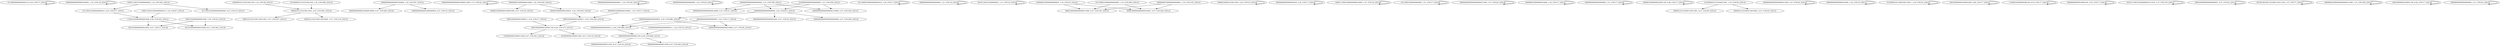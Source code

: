 digraph G {
    "01100000000000000110_6-25_COV:17_LEN:20" -> "01100000000000000110_6-25_COV:17_LEN:20";
    "0000000000000000100001_1-23_COV:18_LEN:22" -> "0000000000000000100001_1-23_COV:18_LEN:22";
    "011100101000000000010_4-24_COV:277_LEN:21" -> "110010100000000001000_6-26_COV:355_LEN:21";
    "00000101101010011001_4-23_COV:383_LEN:20" -> "00001011010100110011001_5-27_COV:257_LEN:23";
    "00000101101010011001_4-23_COV:383_LEN:20" -> "00001011010100110010001_5-27_COV:118_LEN:23";
    "0000000000000000100000_1-22_COV:307_LEN:22" -> "000000000000010000010000_4-27_COV:285_LEN:24";
    "0000000000000000100000_1-22_COV:307_LEN:22" -> "00000000000001000000000_4-27_COV:19_LEN:23";
    "000000000000000001000011000_1-27_COV:22_LEN:27" -> "000000000000000001000011000_1-27_COV:22_LEN:27";
    "00001000000001000011_4-24_COV:17_LEN:20" -> "000100000000100001100_6-26_COV:373_LEN:21";
    "0000000000000000000001_1-23_COV:30_LEN:22" -> "0000000000000000000001_1-23_COV:30_LEN:22";
    "110010100000000001000_6-26_COV:355_LEN:21" -> "00101000000000010001_8-27_COV:17_LEN:20";
    "110010100000000001000_6-26_COV:355_LEN:21" -> "00101000000000010000_8-27_COV:362_LEN:20";
    "000000000000000000000_1-22_COV:20_LEN:21" -> "000000000000000000000_1-22_COV:20_LEN:21";
    "000000000000000000000_1-21_COV:700_LEN:21" -> "000000000000000000010000_3-27_COV:51_LEN:24";
    "000000000000000000000_1-21_COV:700_LEN:21" -> "00000000000000000000_3-22_COV:813_LEN:20";
    "000000000000000000000_1-21_COV:700_LEN:21" -> "0000000000000000000110000_3-27_COV:184_LEN:25";
    "10110000100000000000010_1-24_COV:17_LEN:23" -> "10110000100000000000010_1-24_COV:17_LEN:23";
    "00000000000000000000_1-21_COV:19_LEN:20" -> "00000000000000000000_1-21_COV:19_LEN:20";
    "000000000000000001100_6-26_COV:489_LEN:21" -> "00000000000000011001_8-27_COV:19_LEN:20";
    "000000000000000001100_6-26_COV:489_LEN:21" -> "00000000000000011000_8-27_COV:463_LEN:20";
    "00101100101000000001_1-21_COV:18_LEN:20" -> "00101100101000000001_1-21_COV:18_LEN:20";
    "1000000100000000000001_1-23_COV:33_LEN:22" -> "00001000000000000011000_5-27_COV:145_LEN:23";
    "1000000100000000000001_1-23_COV:33_LEN:22" -> "00001000000000000010001_5-27_COV:328_LEN:23";
    "00000000000000000011_5-24_COV:480_LEN:20" -> "000000000000000001100_6-26_COV:489_LEN:21";
    "00010100000000001000_7-26_COV:20_LEN:20" -> "00101000000000010001_8-27_COV:17_LEN:20";
    "00010100000000001000_7-26_COV:20_LEN:20" -> "00101000000000010000_8-27_COV:362_LEN:20";
    "00000100001010011001_4-23_COV:18_LEN:20" -> "00000100001010011001_4-23_COV:18_LEN:20";
    "10110000100000000000001_1-23_COV:290_LEN:23" -> "00001000000000000011000_5-27_COV:145_LEN:23";
    "10110000100000000000001_1-23_COV:290_LEN:23" -> "00001000000000000010001_5-27_COV:328_LEN:23";
    "00000000000000000100_3-22_COV:17_LEN:20" -> "00000000000000000100_3-22_COV:17_LEN:20";
    "10001110001000000000010000_1-27_COV:19_LEN:26" -> "10001110001000000000010000_1-27_COV:19_LEN:26";
    "10110001000000000000_1-21_COV:17_LEN:20" -> "10110001000000000000_1-21_COV:17_LEN:20";
    "10001100101000000000010_1-24_COV:67_LEN:23" -> "110010100000000001000_6-26_COV:355_LEN:21";
    "00000000000000000000011000_1-27_COV:24_LEN:26" -> "00000000000000000000011000_1-27_COV:24_LEN:26";
    "000000010000000010000_1-22_COV:17_LEN:21" -> "000000010000000010000_1-22_COV:17_LEN:21";
    "00000000000000000000_1-21_COV:17_LEN:20" -> "00000000000000000000_1-21_COV:17_LEN:20";
    "010000000000000000000_1-21_COV:356_LEN:21" -> "000000000000000000010000_3-27_COV:51_LEN:24";
    "010000000000000000000_1-21_COV:356_LEN:21" -> "00000000000000000000_3-22_COV:813_LEN:20";
    "010000000000000000000_1-21_COV:356_LEN:21" -> "0000000000000000000110000_3-27_COV:184_LEN:25";
    "0000010000000010001100_4-26_COV:17_LEN:22" -> "0000010000000010001100_4-26_COV:17_LEN:22";
    "1010000010110100011001_1-23_COV:56_LEN:22" -> "00000101101000110011001_4-27_COV:39_LEN:23";
    "1010000010110100011001_1-23_COV:56_LEN:22" -> "00000101101000110010001_4-27_COV:20_LEN:23";
    "000000000000000000011000_3-27_COV:20_LEN:24" -> "000000000000000000011000_3-27_COV:20_LEN:24";
    "000000000000000010000_1-22_COV:18_LEN:21" -> "000000000000000010000_1-22_COV:18_LEN:21";
    "1000111001010000000000_1-22_COV:292_LEN:22" -> "011100101000000000010_4-24_COV:277_LEN:21";
    "1000111001010000000000_1-22_COV:292_LEN:22" -> "01110010100000000000000_4-27_COV:19_LEN:23";
    "101000001011000100110011_1-24_COV:24_LEN:24" -> "101000001011000100110011_1-24_COV:24_LEN:24";
    "01000000000000000000011_1-24_COV:19_LEN:23" -> "000000000000000001100_6-26_COV:489_LEN:21";
    "000100000000100001100_6-26_COV:373_LEN:21" -> "01000000001000011000_8-27_COV:341_LEN:20";
    "000100000000100001100_6-26_COV:373_LEN:21" -> "01000000001000011001_8-27_COV:19_LEN:20";
    "100000010110101001100_1-22_COV:28_LEN:21" -> "00000101101010011001_4-23_COV:383_LEN:20";
    "00000000000000000001_4-23_COV:488_LEN:20" -> "00000000000000000011_5-24_COV:480_LEN:20";
    "00000000000000000001_4-23_COV:488_LEN:20" -> "00000000000000000010000_5-27_COV:26_LEN:23";
    "00000000100000000000001_1-23_COV:155_LEN:23" -> "00001000000000000011000_5-27_COV:145_LEN:23";
    "00000000100000000000001_1-23_COV:155_LEN:23" -> "00001000000000000010001_5-27_COV:328_LEN:23";
    "000100000000100001000_6-26_COV:17_LEN:21" -> "000100000000100001000_6-26_COV:17_LEN:21";
    "00001000000001000011_5-24_COV:358_LEN:20" -> "000100000000100001100_6-26_COV:373_LEN:21";
    "1010000010110101001100_1-22_COV:380_LEN:22" -> "00000101101010011001_4-23_COV:383_LEN:20";
    "0000000010000000010000_1-22_COV:363_LEN:22" -> "00000100000000100001000_4-27_COV:20_LEN:23";
    "0000000010000000010000_1-22_COV:363_LEN:22" -> "00000100000000100001_4-23_COV:345_LEN:20";
    "00000000000000000000_3-22_COV:813_LEN:20" -> "00000000000000000001000_4-27_COV:24_LEN:23";
    "00000000000000000000_3-22_COV:813_LEN:20" -> "00000000000000000001_4-23_COV:488_LEN:20";
    "00000000000000000000_3-22_COV:813_LEN:20" -> "000000000000000000000000_4-27_COV:309_LEN:24";
    "11000010000000000100_6-25_COV:17_LEN:20" -> "11000010000000000100_6-25_COV:17_LEN:20";
    "00000000000010000100_5-25_COV:17_LEN:20" -> "00000000000010000100_5-25_COV:17_LEN:20";
    "001011100101000000001011010_1-27_COV:155_LEN:27" -> "001011100101000000001011010_1-27_COV:155_LEN:27";
    "0000100000000000000001_5-27_COV:22_LEN:22" -> "0000100000000000000001_5-27_COV:22_LEN:22";
    "001001001001101000110011100_1-27_COV:77_LEN:27" -> "001001001001101000110011100_1-27_COV:77_LEN:27";
    "000000010000000000000011000_1-27_COV:190_LEN:27" -> "000000010000000000000011000_1-27_COV:190_LEN:27";
    "00010000000100001100_6-26_COV:17_LEN:20" -> "00010000000100001100_6-26_COV:17_LEN:20";
    "00000000000000000001_3-23_COV:17_LEN:20" -> "00000000000000000011_5-24_COV:480_LEN:20";
    "00000000000000000001_3-23_COV:17_LEN:20" -> "00000000000000000010000_5-27_COV:26_LEN:23";
    "00000000000000000000_1-21_COV:20_LEN:20" -> "00000000000000000000_1-21_COV:20_LEN:20";
    "0000000100000000100001_1-23_COV:17_LEN:22" -> "00001000000001000011_5-24_COV:358_LEN:20";
    "00000100000000100001_4-23_COV:345_LEN:20" -> "00001000000001000011_5-24_COV:358_LEN:20";
}
